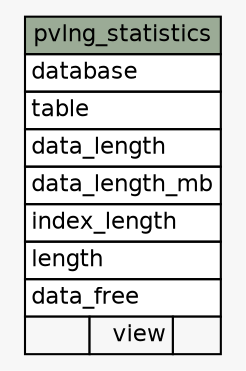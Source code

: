 // dot 2.26.3 on Linux 3.2.0-4-486
// SchemaSpy rev 590
digraph "pvlng_statistics" {
  graph [
    rankdir="RL"
    bgcolor="#f7f7f7"
    nodesep="0.18"
    ranksep="0.46"
    fontname="Helvetica"
    fontsize="11"
  ];
  node [
    fontname="Helvetica"
    fontsize="11"
    shape="plaintext"
  ];
  edge [
    arrowsize="0.8"
  ];
  "pvlng_statistics" [
    label=<
    <TABLE BORDER="0" CELLBORDER="1" CELLSPACING="0" BGCOLOR="#ffffff">
      <TR><TD COLSPAN="3" BGCOLOR="#9bab96" ALIGN="CENTER">pvlng_statistics</TD></TR>
      <TR><TD PORT="database" COLSPAN="3" ALIGN="LEFT">database</TD></TR>
      <TR><TD PORT="table" COLSPAN="3" ALIGN="LEFT">table</TD></TR>
      <TR><TD PORT="data_length" COLSPAN="3" ALIGN="LEFT">data_length</TD></TR>
      <TR><TD PORT="data_length_mb" COLSPAN="3" ALIGN="LEFT">data_length_mb</TD></TR>
      <TR><TD PORT="index_length" COLSPAN="3" ALIGN="LEFT">index_length</TD></TR>
      <TR><TD PORT="length" COLSPAN="3" ALIGN="LEFT">length</TD></TR>
      <TR><TD PORT="data_free" COLSPAN="3" ALIGN="LEFT">data_free</TD></TR>
      <TR><TD ALIGN="LEFT" BGCOLOR="#f7f7f7">  </TD><TD ALIGN="RIGHT" BGCOLOR="#f7f7f7">view</TD><TD ALIGN="RIGHT" BGCOLOR="#f7f7f7">  </TD></TR>
    </TABLE>>
    URL="tables/pvlng_statistics.html"
    tooltip="pvlng_statistics"
  ];
}

